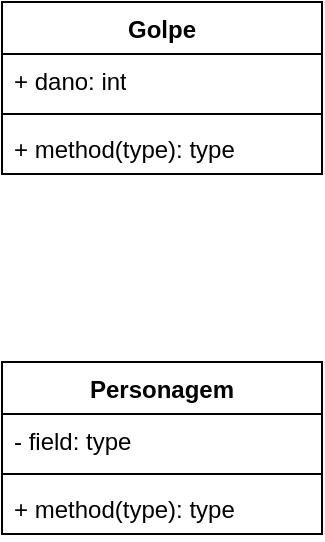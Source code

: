 <mxfile version="24.7.7">
  <diagram name="Página-1" id="lOK7P-a5bOhTvT2Vu5Q0">
    <mxGraphModel dx="1434" dy="768" grid="1" gridSize="10" guides="1" tooltips="1" connect="1" arrows="1" fold="1" page="1" pageScale="1" pageWidth="827" pageHeight="1169" math="0" shadow="0">
      <root>
        <mxCell id="0" />
        <mxCell id="1" parent="0" />
        <mxCell id="4ubMcXacW4OT7psSRQUR-1" value="Golpe" style="swimlane;fontStyle=1;align=center;verticalAlign=top;childLayout=stackLayout;horizontal=1;startSize=26;horizontalStack=0;resizeParent=1;resizeParentMax=0;resizeLast=0;collapsible=1;marginBottom=0;whiteSpace=wrap;html=1;" vertex="1" parent="1">
          <mxGeometry x="160" y="110" width="160" height="86" as="geometry" />
        </mxCell>
        <mxCell id="4ubMcXacW4OT7psSRQUR-2" value="+ dano: int" style="text;strokeColor=none;fillColor=none;align=left;verticalAlign=top;spacingLeft=4;spacingRight=4;overflow=hidden;rotatable=0;points=[[0,0.5],[1,0.5]];portConstraint=eastwest;whiteSpace=wrap;html=1;" vertex="1" parent="4ubMcXacW4OT7psSRQUR-1">
          <mxGeometry y="26" width="160" height="26" as="geometry" />
        </mxCell>
        <mxCell id="4ubMcXacW4OT7psSRQUR-3" value="" style="line;strokeWidth=1;fillColor=none;align=left;verticalAlign=middle;spacingTop=-1;spacingLeft=3;spacingRight=3;rotatable=0;labelPosition=right;points=[];portConstraint=eastwest;strokeColor=inherit;" vertex="1" parent="4ubMcXacW4OT7psSRQUR-1">
          <mxGeometry y="52" width="160" height="8" as="geometry" />
        </mxCell>
        <mxCell id="4ubMcXacW4OT7psSRQUR-4" value="+ method(type): type" style="text;strokeColor=none;fillColor=none;align=left;verticalAlign=top;spacingLeft=4;spacingRight=4;overflow=hidden;rotatable=0;points=[[0,0.5],[1,0.5]];portConstraint=eastwest;whiteSpace=wrap;html=1;" vertex="1" parent="4ubMcXacW4OT7psSRQUR-1">
          <mxGeometry y="60" width="160" height="26" as="geometry" />
        </mxCell>
        <mxCell id="4ubMcXacW4OT7psSRQUR-5" value="Personagem" style="swimlane;fontStyle=1;align=center;verticalAlign=top;childLayout=stackLayout;horizontal=1;startSize=26;horizontalStack=0;resizeParent=1;resizeParentMax=0;resizeLast=0;collapsible=1;marginBottom=0;whiteSpace=wrap;html=1;" vertex="1" parent="1">
          <mxGeometry x="160" y="290" width="160" height="86" as="geometry" />
        </mxCell>
        <mxCell id="4ubMcXacW4OT7psSRQUR-6" value="- field: type" style="text;strokeColor=none;fillColor=none;align=left;verticalAlign=top;spacingLeft=4;spacingRight=4;overflow=hidden;rotatable=0;points=[[0,0.5],[1,0.5]];portConstraint=eastwest;whiteSpace=wrap;html=1;" vertex="1" parent="4ubMcXacW4OT7psSRQUR-5">
          <mxGeometry y="26" width="160" height="26" as="geometry" />
        </mxCell>
        <mxCell id="4ubMcXacW4OT7psSRQUR-7" value="" style="line;strokeWidth=1;fillColor=none;align=left;verticalAlign=middle;spacingTop=-1;spacingLeft=3;spacingRight=3;rotatable=0;labelPosition=right;points=[];portConstraint=eastwest;strokeColor=inherit;" vertex="1" parent="4ubMcXacW4OT7psSRQUR-5">
          <mxGeometry y="52" width="160" height="8" as="geometry" />
        </mxCell>
        <mxCell id="4ubMcXacW4OT7psSRQUR-8" value="+ method(type): type" style="text;strokeColor=none;fillColor=none;align=left;verticalAlign=top;spacingLeft=4;spacingRight=4;overflow=hidden;rotatable=0;points=[[0,0.5],[1,0.5]];portConstraint=eastwest;whiteSpace=wrap;html=1;" vertex="1" parent="4ubMcXacW4OT7psSRQUR-5">
          <mxGeometry y="60" width="160" height="26" as="geometry" />
        </mxCell>
      </root>
    </mxGraphModel>
  </diagram>
</mxfile>
